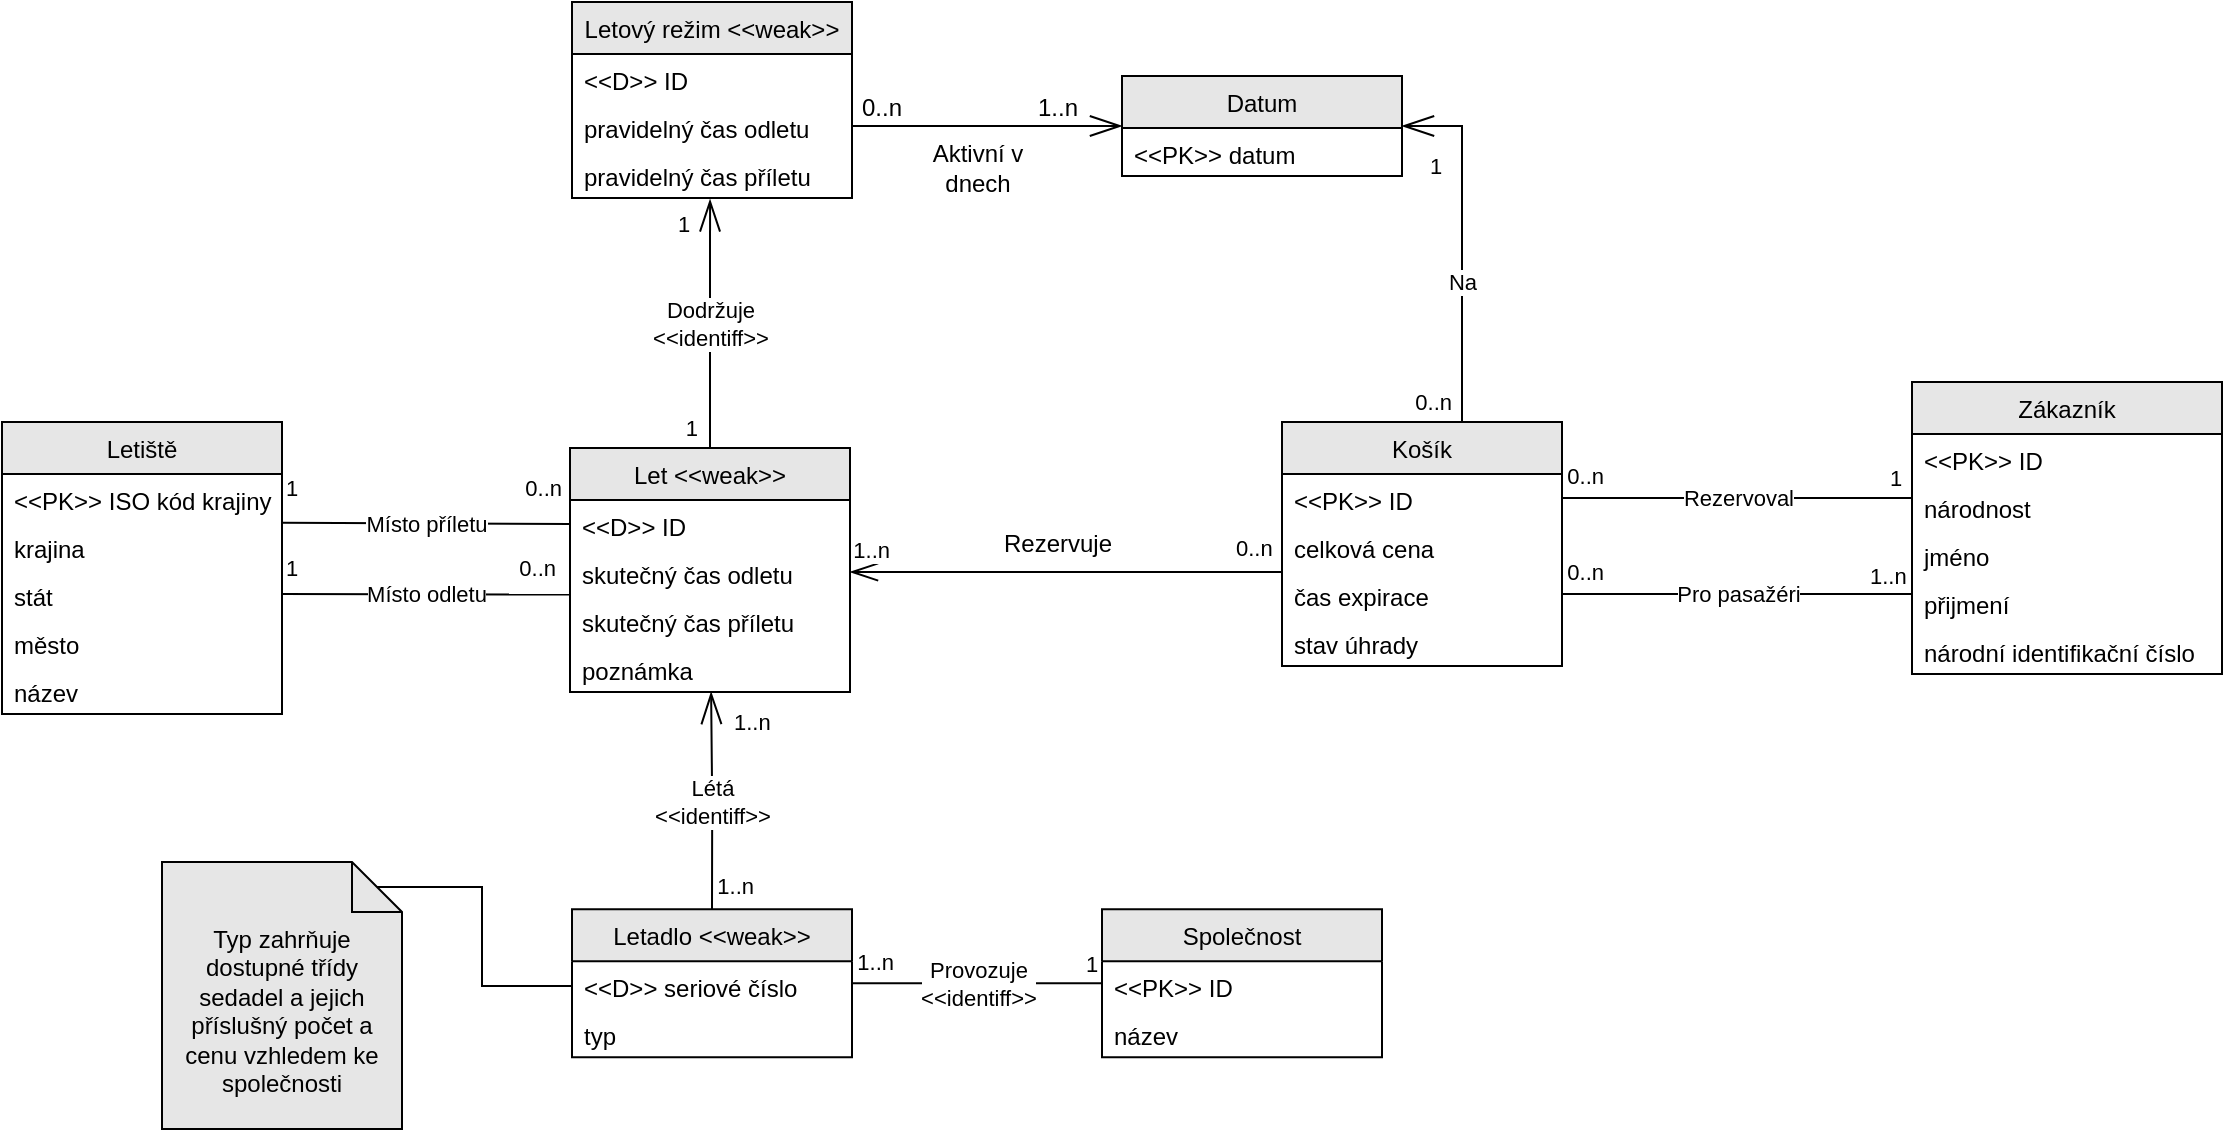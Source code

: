 <mxfile version="21.0.6" type="device"><diagram id="KpUjdJBIyip4Z4B2KwuY" name="Page-2"><mxGraphModel dx="1366" dy="1332" grid="1" gridSize="10" guides="1" tooltips="1" connect="1" arrows="1" fold="1" page="1" pageScale="1" pageWidth="1169" pageHeight="827" math="0" shadow="0"><root><mxCell id="g-7fdiMo0H5EFdbVBHoR-0"/><mxCell id="g-7fdiMo0H5EFdbVBHoR-1" parent="g-7fdiMo0H5EFdbVBHoR-0"/><mxCell id="yTFwx6W_Y-a7E2Nt0q6z-0" value="Let &lt;&lt;weak&gt;&gt;" style="swimlane;fontStyle=0;childLayout=stackLayout;horizontal=1;startSize=26;fillColor=#E6E6E6;horizontalStack=0;resizeParent=1;resizeParentMax=0;resizeLast=0;collapsible=1;marginBottom=0;rounded=0;shadow=0;fontColor=#000000;strokeColor=#000000;swimlaneFillColor=rgba(255, 255, 255, 1);glass=0;sketch=0;" parent="g-7fdiMo0H5EFdbVBHoR-1" vertex="1"><mxGeometry x="314" y="355" width="140" height="122" as="geometry"><mxRectangle x="314" y="355" width="50" height="26" as="alternateBounds"/></mxGeometry></mxCell><mxCell id="yTFwx6W_Y-a7E2Nt0q6z-1" value="&lt;&lt;D&gt;&gt; ID" style="text;strokeColor=none;fillColor=none;align=left;verticalAlign=top;spacingLeft=4;spacingRight=4;overflow=hidden;rotatable=0;points=[[0,0.5],[1,0.5]];portConstraint=eastwest;" parent="yTFwx6W_Y-a7E2Nt0q6z-0" vertex="1"><mxGeometry y="26" width="140" height="24" as="geometry"/></mxCell><mxCell id="yTFwx6W_Y-a7E2Nt0q6z-3" value="skutečný čas odletu" style="text;strokeColor=none;fillColor=none;align=left;verticalAlign=top;spacingLeft=4;spacingRight=4;overflow=hidden;rotatable=0;points=[[0,0.5],[1,0.5]];portConstraint=eastwest;" parent="yTFwx6W_Y-a7E2Nt0q6z-0" vertex="1"><mxGeometry y="50" width="140" height="24" as="geometry"/></mxCell><mxCell id="yTFwx6W_Y-a7E2Nt0q6z-2" value="skutečný čas příletu" style="text;strokeColor=none;fillColor=none;align=left;verticalAlign=top;spacingLeft=4;spacingRight=4;overflow=hidden;rotatable=0;points=[[0,0.5],[1,0.5]];portConstraint=eastwest;" parent="yTFwx6W_Y-a7E2Nt0q6z-0" vertex="1"><mxGeometry y="74" width="140" height="24" as="geometry"/></mxCell><mxCell id="fXSCtiFllhDaufjzDyo2-0" value="poznámka" style="text;strokeColor=none;fillColor=none;align=left;verticalAlign=top;spacingLeft=4;spacingRight=4;overflow=hidden;rotatable=0;points=[[0,0.5],[1,0.5]];portConstraint=eastwest;" parent="yTFwx6W_Y-a7E2Nt0q6z-0" vertex="1"><mxGeometry y="98" width="140" height="24" as="geometry"/></mxCell><mxCell id="yTFwx6W_Y-a7E2Nt0q6z-5" value="Letadlo &lt;&lt;weak&gt;&gt;" style="swimlane;fontStyle=0;childLayout=stackLayout;horizontal=1;startSize=26;fillColor=#E6E6E6;horizontalStack=0;resizeParent=1;resizeParentMax=0;resizeLast=0;collapsible=1;marginBottom=0;rounded=0;shadow=0;fontColor=#000000;strokeColor=#000000;swimlaneFillColor=rgba(255, 255, 255, 1);glass=0;sketch=0;" parent="g-7fdiMo0H5EFdbVBHoR-1" vertex="1"><mxGeometry x="315" y="585.62" width="140" height="74" as="geometry"><mxRectangle x="515" y="560" width="50" height="26" as="alternateBounds"/></mxGeometry></mxCell><mxCell id="yTFwx6W_Y-a7E2Nt0q6z-6" value="&lt;&lt;D&gt;&gt; seriové číslo" style="text;strokeColor=none;fillColor=none;align=left;verticalAlign=top;spacingLeft=4;spacingRight=4;overflow=hidden;rotatable=0;points=[[0,0.5],[1,0.5]];portConstraint=eastwest;" parent="yTFwx6W_Y-a7E2Nt0q6z-5" vertex="1"><mxGeometry y="26" width="140" height="24" as="geometry"/></mxCell><mxCell id="yTFwx6W_Y-a7E2Nt0q6z-9" value="typ" style="text;strokeColor=none;fillColor=none;align=left;verticalAlign=top;spacingLeft=4;spacingRight=4;overflow=hidden;rotatable=0;points=[[0,0.5],[1,0.5]];portConstraint=eastwest;" parent="yTFwx6W_Y-a7E2Nt0q6z-5" vertex="1"><mxGeometry y="50" width="140" height="24" as="geometry"/></mxCell><mxCell id="yTFwx6W_Y-a7E2Nt0q6z-10" value="Košík" style="swimlane;fontStyle=0;childLayout=stackLayout;horizontal=1;startSize=26;fillColor=#E6E6E6;horizontalStack=0;resizeParent=1;resizeParentMax=0;resizeLast=0;collapsible=1;marginBottom=0;fontColor=#000000;strokeColor=#000000;swimlaneLine=1;glass=0;shadow=0;rounded=0;sketch=0;swimlaneFillColor=default;" parent="g-7fdiMo0H5EFdbVBHoR-1" vertex="1"><mxGeometry x="670" y="342" width="140" height="122" as="geometry"><mxRectangle x="515" y="80" width="50" height="26" as="alternateBounds"/></mxGeometry></mxCell><mxCell id="yTFwx6W_Y-a7E2Nt0q6z-11" value="&lt;&lt;PK&gt;&gt; ID" style="text;strokeColor=none;fillColor=none;align=left;verticalAlign=top;spacingLeft=4;spacingRight=4;overflow=hidden;rotatable=0;points=[[0,0.5],[1,0.5]];portConstraint=eastwest;" parent="yTFwx6W_Y-a7E2Nt0q6z-10" vertex="1"><mxGeometry y="26" width="140" height="24" as="geometry"/></mxCell><mxCell id="yTFwx6W_Y-a7E2Nt0q6z-12" value="celková cena" style="text;strokeColor=none;fillColor=none;align=left;verticalAlign=top;spacingLeft=4;spacingRight=4;overflow=hidden;rotatable=0;points=[[0,0.5],[1,0.5]];portConstraint=eastwest;" parent="yTFwx6W_Y-a7E2Nt0q6z-10" vertex="1"><mxGeometry y="50" width="140" height="24" as="geometry"/></mxCell><mxCell id="hnYcVy91dN2pogN36I-w-79" value="čas expirace" style="text;strokeColor=none;fillColor=none;align=left;verticalAlign=top;spacingLeft=4;spacingRight=4;overflow=hidden;rotatable=0;points=[[0,0.5],[1,0.5]];portConstraint=eastwest;" parent="yTFwx6W_Y-a7E2Nt0q6z-10" vertex="1"><mxGeometry y="74" width="140" height="24" as="geometry"/></mxCell><mxCell id="hnYcVy91dN2pogN36I-w-78" value="stav úhrady" style="text;strokeColor=none;fillColor=none;align=left;verticalAlign=top;spacingLeft=4;spacingRight=4;overflow=hidden;rotatable=0;points=[[0,0.5],[1,0.5]];portConstraint=eastwest;" parent="yTFwx6W_Y-a7E2Nt0q6z-10" vertex="1"><mxGeometry y="98" width="140" height="24" as="geometry"/></mxCell><mxCell id="hnYcVy91dN2pogN36I-w-22" value="Zákazník" style="swimlane;fontStyle=0;childLayout=stackLayout;horizontal=1;startSize=26;fillColor=#E6E6E6;horizontalStack=0;resizeParent=1;resizeParentMax=0;resizeLast=0;collapsible=1;marginBottom=0;rounded=0;shadow=0;glass=0;sketch=0;fontColor=#000000;strokeColor=#000000;swimlaneFillColor=default;" parent="g-7fdiMo0H5EFdbVBHoR-1" vertex="1"><mxGeometry x="985" y="322" width="155" height="146" as="geometry"><mxRectangle x="514" y="-170" width="50" height="26" as="alternateBounds"/></mxGeometry></mxCell><mxCell id="hnYcVy91dN2pogN36I-w-23" value="&lt;&lt;PK&gt;&gt; ID" style="text;strokeColor=none;fillColor=none;align=left;verticalAlign=top;spacingLeft=4;spacingRight=4;overflow=hidden;rotatable=0;points=[[0,0.5],[1,0.5]];portConstraint=eastwest;rounded=0;shadow=0;glass=0;sketch=0;fontColor=#000000;startSize=26;" parent="hnYcVy91dN2pogN36I-w-22" vertex="1"><mxGeometry y="26" width="155" height="24" as="geometry"/></mxCell><mxCell id="hnYcVy91dN2pogN36I-w-24" value="národnost" style="text;strokeColor=none;fillColor=none;align=left;verticalAlign=top;spacingLeft=4;spacingRight=4;overflow=hidden;rotatable=0;points=[[0,0.5],[1,0.5]];portConstraint=eastwest;rounded=0;shadow=0;glass=0;sketch=0;fontColor=#000000;startSize=26;" parent="hnYcVy91dN2pogN36I-w-22" vertex="1"><mxGeometry y="50" width="155" height="24" as="geometry"/></mxCell><mxCell id="hnYcVy91dN2pogN36I-w-25" value="jméno" style="text;strokeColor=none;fillColor=none;align=left;verticalAlign=top;spacingLeft=4;spacingRight=4;overflow=hidden;rotatable=0;points=[[0,0.5],[1,0.5]];portConstraint=eastwest;rounded=0;shadow=0;glass=0;sketch=0;fontColor=#000000;startSize=26;" parent="hnYcVy91dN2pogN36I-w-22" vertex="1"><mxGeometry y="74" width="155" height="24" as="geometry"/></mxCell><mxCell id="hnYcVy91dN2pogN36I-w-26" value="přijmení" style="text;strokeColor=none;fillColor=none;align=left;verticalAlign=top;spacingLeft=4;spacingRight=4;overflow=hidden;rotatable=0;points=[[0,0.5],[1,0.5]];portConstraint=eastwest;rounded=0;shadow=0;glass=0;sketch=0;fontColor=#000000;startSize=26;" parent="hnYcVy91dN2pogN36I-w-22" vertex="1"><mxGeometry y="98" width="155" height="24" as="geometry"/></mxCell><mxCell id="hnYcVy91dN2pogN36I-w-27" value="národní identifikační číslo" style="text;strokeColor=none;fillColor=none;align=left;verticalAlign=top;spacingLeft=4;spacingRight=4;overflow=hidden;rotatable=0;points=[[0,0.5],[1,0.5]];portConstraint=eastwest;rounded=0;shadow=0;glass=0;sketch=0;fontColor=#000000;startSize=26;" parent="hnYcVy91dN2pogN36I-w-22" vertex="1"><mxGeometry y="122" width="155" height="24" as="geometry"/></mxCell><mxCell id="hnYcVy91dN2pogN36I-w-33" value="Pro pasažéri" style="endArrow=none;html=1;endSize=12;startArrow=none;startSize=14;startFill=0;edgeStyle=orthogonalEdgeStyle;rounded=0;endFill=0;fontColor=#000000;entryX=1;entryY=0.5;entryDx=0;entryDy=0;" parent="g-7fdiMo0H5EFdbVBHoR-1" target="hnYcVy91dN2pogN36I-w-79" edge="1"><mxGeometry relative="1" as="geometry"><mxPoint x="985" y="428" as="sourcePoint"/><mxPoint x="638.5" y="336" as="targetPoint"/><Array as="points"><mxPoint x="985" y="428"/></Array></mxGeometry></mxCell><mxCell id="hnYcVy91dN2pogN36I-w-34" value="1..n" style="edgeLabel;resizable=0;html=1;align=left;verticalAlign=top;rounded=0;shadow=0;glass=0;sketch=0;fontColor=#000000;startSize=26;strokeColor=#C73500;fillColor=#fa6800;" parent="hnYcVy91dN2pogN36I-w-33" connectable="0" vertex="1"><mxGeometry x="-1" relative="1" as="geometry"><mxPoint x="-23" y="-22" as="offset"/></mxGeometry></mxCell><mxCell id="hnYcVy91dN2pogN36I-w-35" value="0..n" style="edgeLabel;resizable=0;html=1;align=right;verticalAlign=top;rounded=0;shadow=0;glass=0;sketch=0;fontColor=#000000;startSize=26;strokeColor=#C73500;fillColor=#fa6800;" parent="hnYcVy91dN2pogN36I-w-33" connectable="0" vertex="1"><mxGeometry x="1" relative="1" as="geometry"><mxPoint x="21" y="-24" as="offset"/></mxGeometry></mxCell><mxCell id="hnYcVy91dN2pogN36I-w-36" value="Rezervoval" style="endArrow=none;html=1;endSize=12;startArrow=none;startSize=14;startFill=0;edgeStyle=orthogonalEdgeStyle;rounded=0;endFill=0;fontColor=#000000;entryX=1;entryY=0.5;entryDx=0;entryDy=0;" parent="g-7fdiMo0H5EFdbVBHoR-1" target="yTFwx6W_Y-a7E2Nt0q6z-11" edge="1"><mxGeometry relative="1" as="geometry"><mxPoint x="985" y="380" as="sourcePoint"/><mxPoint x="806.0" y="342" as="targetPoint"/><Array as="points"><mxPoint x="985" y="380"/></Array></mxGeometry></mxCell><mxCell id="hnYcVy91dN2pogN36I-w-37" value="1" style="edgeLabel;resizable=0;html=1;align=left;verticalAlign=top;rounded=0;shadow=0;glass=0;sketch=0;fontColor=#000000;startSize=26;strokeColor=#C73500;fillColor=#fa6800;" parent="hnYcVy91dN2pogN36I-w-36" connectable="0" vertex="1"><mxGeometry x="-1" relative="1" as="geometry"><mxPoint x="-13" y="-23" as="offset"/></mxGeometry></mxCell><mxCell id="hnYcVy91dN2pogN36I-w-38" value="0..n" style="edgeLabel;resizable=0;html=1;align=right;verticalAlign=top;rounded=0;shadow=0;glass=0;sketch=0;fontColor=#000000;startSize=26;strokeColor=#C73500;fillColor=#fa6800;" parent="hnYcVy91dN2pogN36I-w-36" connectable="0" vertex="1"><mxGeometry x="1" relative="1" as="geometry"><mxPoint x="21" y="-24" as="offset"/></mxGeometry></mxCell><mxCell id="hnYcVy91dN2pogN36I-w-39" value="Létá&lt;br&gt;&amp;lt;&amp;lt;identiff&amp;gt;&amp;gt;" style="endArrow=none;html=1;endSize=12;startArrow=openThin;startSize=14;startFill=0;edgeStyle=orthogonalEdgeStyle;rounded=0;endFill=0;fontColor=#000000;entryX=0.5;entryY=0;entryDx=0;entryDy=0;exitX=0.504;exitY=1.016;exitDx=0;exitDy=0;exitPerimeter=0;" parent="g-7fdiMo0H5EFdbVBHoR-1" target="yTFwx6W_Y-a7E2Nt0q6z-5" edge="1"><mxGeometry relative="1" as="geometry"><mxPoint x="384.56" y="477.004" as="sourcePoint"/><mxPoint x="384.66" y="579.62" as="targetPoint"/><Array as="points"/></mxGeometry></mxCell><mxCell id="hnYcVy91dN2pogN36I-w-40" value="1..n" style="edgeLabel;resizable=0;html=1;align=left;verticalAlign=top;rounded=0;shadow=0;glass=0;sketch=0;fontColor=#000000;startSize=26;strokeColor=#C73500;fillColor=#fa6800;labelBackgroundColor=default;" parent="hnYcVy91dN2pogN36I-w-39" connectable="0" vertex="1"><mxGeometry x="-1" relative="1" as="geometry"><mxPoint x="9" y="2" as="offset"/></mxGeometry></mxCell><mxCell id="hnYcVy91dN2pogN36I-w-41" value="1..n" style="edgeLabel;resizable=0;html=1;align=right;verticalAlign=top;rounded=0;shadow=0;glass=0;sketch=0;fontColor=#000000;startSize=26;strokeColor=#C73500;fillColor=#fa6800;" parent="hnYcVy91dN2pogN36I-w-39" connectable="0" vertex="1"><mxGeometry x="1" relative="1" as="geometry"><mxPoint x="21" y="-24" as="offset"/></mxGeometry></mxCell><mxCell id="hnYcVy91dN2pogN36I-w-43" value="Společnost" style="swimlane;fontStyle=0;childLayout=stackLayout;horizontal=1;startSize=26;fillColor=#E6E6E6;horizontalStack=0;resizeParent=1;resizeParentMax=0;resizeLast=0;collapsible=1;marginBottom=0;rounded=0;shadow=0;glass=0;sketch=0;fontColor=#000000;strokeColor=#000000;swimlaneFillColor=default;" parent="g-7fdiMo0H5EFdbVBHoR-1" vertex="1"><mxGeometry x="580.0" y="585.62" width="140" height="74" as="geometry"><mxRectangle x="760.0" y="560" width="50" height="26" as="alternateBounds"/></mxGeometry></mxCell><mxCell id="hnYcVy91dN2pogN36I-w-44" value="&lt;&lt;PK&gt;&gt; ID" style="text;strokeColor=none;fillColor=none;align=left;verticalAlign=top;spacingLeft=4;spacingRight=4;overflow=hidden;rotatable=0;points=[[0,0.5],[1,0.5]];portConstraint=eastwest;rounded=0;shadow=0;glass=0;sketch=0;fontColor=#000000;startSize=26;" parent="hnYcVy91dN2pogN36I-w-43" vertex="1"><mxGeometry y="26" width="140" height="24" as="geometry"/></mxCell><mxCell id="hnYcVy91dN2pogN36I-w-45" value="název" style="text;strokeColor=none;fillColor=none;align=left;verticalAlign=top;spacingLeft=4;spacingRight=4;overflow=hidden;rotatable=0;points=[[0,0.5],[1,0.5]];portConstraint=eastwest;rounded=0;shadow=0;glass=0;sketch=0;fontColor=#000000;startSize=26;" parent="hnYcVy91dN2pogN36I-w-43" vertex="1"><mxGeometry y="50" width="140" height="24" as="geometry"/></mxCell><mxCell id="hnYcVy91dN2pogN36I-w-46" value="Provozuje&lt;br&gt;&amp;lt;&amp;lt;identiff&amp;gt;&amp;gt;" style="endArrow=none;html=1;endSize=12;startArrow=none;startSize=14;startFill=0;edgeStyle=orthogonalEdgeStyle;rounded=0;endFill=0;fontColor=#000000;entryX=1;entryY=0.5;entryDx=0;entryDy=0;exitX=0;exitY=0.5;exitDx=0;exitDy=0;" parent="g-7fdiMo0H5EFdbVBHoR-1" source="hnYcVy91dN2pogN36I-w-43" target="yTFwx6W_Y-a7E2Nt0q6z-5" edge="1"><mxGeometry relative="1" as="geometry"><mxPoint x="550" y="622.62" as="sourcePoint"/><mxPoint x="490" y="705.62" as="targetPoint"/></mxGeometry></mxCell><mxCell id="hnYcVy91dN2pogN36I-w-47" value="1" style="edgeLabel;resizable=0;html=1;align=left;verticalAlign=top;rounded=0;shadow=0;glass=0;sketch=0;fontColor=#000000;startSize=26;strokeColor=#C73500;fillColor=#fa6800;" parent="hnYcVy91dN2pogN36I-w-46" connectable="0" vertex="1"><mxGeometry x="-1" relative="1" as="geometry"><mxPoint x="-10" y="-23" as="offset"/></mxGeometry></mxCell><mxCell id="hnYcVy91dN2pogN36I-w-48" value="1..n" style="edgeLabel;resizable=0;html=1;align=right;verticalAlign=top;rounded=0;shadow=0;glass=0;sketch=0;fontColor=#000000;startSize=26;strokeColor=#C73500;fillColor=#fa6800;" parent="hnYcVy91dN2pogN36I-w-46" connectable="0" vertex="1"><mxGeometry x="1" relative="1" as="geometry"><mxPoint x="21" y="-24" as="offset"/></mxGeometry></mxCell><mxCell id="hnYcVy91dN2pogN36I-w-52" value="Letiště" style="swimlane;fontStyle=0;childLayout=stackLayout;horizontal=1;startSize=26;fillColor=#E6E6E6;horizontalStack=0;resizeParent=1;resizeParentMax=0;resizeLast=0;collapsible=1;marginBottom=0;rounded=0;shadow=0;glass=0;sketch=0;fontColor=#000000;strokeColor=#000000;swimlaneFillColor=default;" parent="g-7fdiMo0H5EFdbVBHoR-1" vertex="1"><mxGeometry x="30.0" y="342" width="140" height="146" as="geometry"><mxRectangle x="450" y="-430" width="50" height="26" as="alternateBounds"/></mxGeometry></mxCell><mxCell id="hnYcVy91dN2pogN36I-w-53" value="&lt;&lt;PK&gt;&gt; ISO kód krajiny" style="text;strokeColor=none;fillColor=none;align=left;verticalAlign=top;spacingLeft=4;spacingRight=4;overflow=hidden;rotatable=0;points=[[0,0.5],[1,0.5]];portConstraint=eastwest;rounded=0;shadow=0;glass=0;sketch=0;fontColor=#000000;startSize=26;" parent="hnYcVy91dN2pogN36I-w-52" vertex="1"><mxGeometry y="26" width="140" height="24" as="geometry"/></mxCell><mxCell id="hnYcVy91dN2pogN36I-w-54" value="krajina" style="text;strokeColor=none;fillColor=none;align=left;verticalAlign=top;spacingLeft=4;spacingRight=4;overflow=hidden;rotatable=0;points=[[0,0.5],[1,0.5]];portConstraint=eastwest;rounded=0;shadow=0;glass=0;sketch=0;fontColor=#000000;startSize=26;" parent="hnYcVy91dN2pogN36I-w-52" vertex="1"><mxGeometry y="50" width="140" height="24" as="geometry"/></mxCell><mxCell id="hnYcVy91dN2pogN36I-w-55" value="stát" style="text;strokeColor=none;fillColor=none;align=left;verticalAlign=top;spacingLeft=4;spacingRight=4;overflow=hidden;rotatable=0;points=[[0,0.5],[1,0.5]];portConstraint=eastwest;rounded=0;shadow=0;glass=0;sketch=0;fontColor=#000000;startSize=26;" parent="hnYcVy91dN2pogN36I-w-52" vertex="1"><mxGeometry y="74" width="140" height="24" as="geometry"/></mxCell><mxCell id="hnYcVy91dN2pogN36I-w-56" value="město" style="text;strokeColor=none;fillColor=none;align=left;verticalAlign=top;spacingLeft=4;spacingRight=4;overflow=hidden;rotatable=0;points=[[0,0.5],[1,0.5]];portConstraint=eastwest;rounded=0;shadow=0;glass=0;sketch=0;fontColor=#000000;startSize=26;" parent="hnYcVy91dN2pogN36I-w-52" vertex="1"><mxGeometry y="98" width="140" height="24" as="geometry"/></mxCell><mxCell id="hnYcVy91dN2pogN36I-w-57" value="název" style="text;strokeColor=none;fillColor=none;align=left;verticalAlign=top;spacingLeft=4;spacingRight=4;overflow=hidden;rotatable=0;points=[[0,0.5],[1,0.5]];portConstraint=eastwest;rounded=0;shadow=0;glass=0;sketch=0;fontColor=#000000;startSize=26;" parent="hnYcVy91dN2pogN36I-w-52" vertex="1"><mxGeometry y="122" width="140" height="24" as="geometry"/></mxCell><mxCell id="hnYcVy91dN2pogN36I-w-58" value="Místo odletu" style="endArrow=none;html=1;endSize=12;startArrow=none;startSize=14;startFill=0;edgeStyle=orthogonalEdgeStyle;rounded=0;endFill=0;fontColor=#000000;entryX=0;entryY=-0.028;entryDx=0;entryDy=0;entryPerimeter=0;exitX=1;exitY=0.5;exitDx=0;exitDy=0;" parent="g-7fdiMo0H5EFdbVBHoR-1" source="hnYcVy91dN2pogN36I-w-55" target="yTFwx6W_Y-a7E2Nt0q6z-2" edge="1"><mxGeometry relative="1" as="geometry"><mxPoint x="80" y="422" as="sourcePoint"/><mxPoint x="260" y="472" as="targetPoint"/><Array as="points"><mxPoint x="314" y="428"/></Array></mxGeometry></mxCell><mxCell id="hnYcVy91dN2pogN36I-w-59" value="1" style="edgeLabel;resizable=0;html=1;align=left;verticalAlign=top;rounded=0;shadow=0;glass=0;sketch=0;fontColor=#000000;startSize=26;strokeColor=#C73500;fillColor=#fa6800;" parent="hnYcVy91dN2pogN36I-w-58" connectable="0" vertex="1"><mxGeometry x="-1" relative="1" as="geometry"><mxPoint y="-26" as="offset"/></mxGeometry></mxCell><mxCell id="hnYcVy91dN2pogN36I-w-60" value="0..n" style="edgeLabel;resizable=0;html=1;align=right;verticalAlign=top;rounded=0;shadow=0;glass=0;sketch=0;fontColor=#000000;startSize=26;strokeColor=#C73500;fillColor=#fa6800;" parent="hnYcVy91dN2pogN36I-w-58" connectable="0" vertex="1"><mxGeometry x="1" relative="1" as="geometry"><mxPoint x="-7" y="-26" as="offset"/></mxGeometry></mxCell><mxCell id="hnYcVy91dN2pogN36I-w-61" value="Místo příletu" style="endArrow=none;html=1;endSize=12;startArrow=none;startSize=14;startFill=0;edgeStyle=orthogonalEdgeStyle;rounded=0;endFill=0;fontColor=#000000;entryX=0;entryY=0.5;entryDx=0;entryDy=0;exitX=0.998;exitY=0.015;exitDx=0;exitDy=0;exitPerimeter=0;" parent="g-7fdiMo0H5EFdbVBHoR-1" source="hnYcVy91dN2pogN36I-w-54" target="yTFwx6W_Y-a7E2Nt0q6z-1" edge="1"><mxGeometry relative="1" as="geometry"><mxPoint x="80" y="392" as="sourcePoint"/><mxPoint x="314" y="292" as="targetPoint"/><Array as="points"><mxPoint x="314" y="393"/></Array></mxGeometry></mxCell><mxCell id="hnYcVy91dN2pogN36I-w-62" value="1" style="edgeLabel;resizable=0;html=1;align=left;verticalAlign=top;rounded=0;shadow=0;glass=0;sketch=0;fontColor=#000000;startSize=26;strokeColor=#C73500;fillColor=#fa6800;" parent="hnYcVy91dN2pogN36I-w-61" connectable="0" vertex="1"><mxGeometry x="-1" relative="1" as="geometry"><mxPoint y="-30" as="offset"/></mxGeometry></mxCell><mxCell id="hnYcVy91dN2pogN36I-w-63" value="0..n" style="edgeLabel;resizable=0;html=1;align=right;verticalAlign=top;rounded=0;shadow=0;glass=0;sketch=0;fontColor=#000000;startSize=26;strokeColor=#C73500;fillColor=#fa6800;" parent="hnYcVy91dN2pogN36I-w-61" connectable="0" vertex="1"><mxGeometry x="1" relative="1" as="geometry"><mxPoint x="-4" y="-31" as="offset"/></mxGeometry></mxCell><mxCell id="hnYcVy91dN2pogN36I-w-69" style="edgeStyle=orthogonalEdgeStyle;rounded=0;orthogonalLoop=1;jettySize=auto;html=1;exitX=0;exitY=0;exitDx=107.5;exitDy=12.5;exitPerimeter=0;entryX=0;entryY=0.5;entryDx=0;entryDy=0;fontColor=#000000;startArrow=none;startFill=0;endArrow=none;endFill=0;startSize=26;" parent="g-7fdiMo0H5EFdbVBHoR-1" source="hnYcVy91dN2pogN36I-w-68" target="yTFwx6W_Y-a7E2Nt0q6z-9" edge="1"><mxGeometry relative="1" as="geometry"><Array as="points"><mxPoint x="270" y="574"/><mxPoint x="270" y="624"/></Array></mxGeometry></mxCell><mxCell id="hnYcVy91dN2pogN36I-w-68" value="Typ zahrňuje dostupné třídy sedadel a jejich příslušný počet a cenu vzhledem ke společnosti" style="shape=note2;boundedLbl=1;whiteSpace=wrap;html=1;size=25;verticalAlign=top;align=center;rounded=0;shadow=0;glass=0;sketch=0;fontColor=#000000;startSize=26;strokeColor=#000000;fillColor=#E6E6E6;" parent="g-7fdiMo0H5EFdbVBHoR-1" vertex="1"><mxGeometry x="110" y="562" width="120" height="133.5" as="geometry"/></mxCell><mxCell id="Tnr-7qrrPeQK5-RQ5_0D-0" value="" style="endArrow=openThin;html=1;endSize=12;startArrow=none;startSize=14;startFill=0;rounded=0;endFill=0;fontColor=#000000;entryX=1;entryY=0.5;entryDx=0;entryDy=0;exitX=0.002;exitY=0.044;exitDx=0;exitDy=0;exitPerimeter=0;" parent="g-7fdiMo0H5EFdbVBHoR-1" source="hnYcVy91dN2pogN36I-w-79" target="yTFwx6W_Y-a7E2Nt0q6z-3" edge="1"><mxGeometry relative="1" as="geometry"><mxPoint x="650" y="402" as="sourcePoint"/><mxPoint x="470" y="403.5" as="targetPoint"/></mxGeometry></mxCell><mxCell id="Tnr-7qrrPeQK5-RQ5_0D-1" value="0..n" style="edgeLabel;resizable=0;html=1;align=left;verticalAlign=top;rounded=0;shadow=0;glass=0;sketch=0;fontColor=#000000;startSize=26;strokeColor=#C73500;fillColor=#fa6800;" parent="Tnr-7qrrPeQK5-RQ5_0D-0" connectable="0" vertex="1"><mxGeometry x="-1" relative="1" as="geometry"><mxPoint x="-25" y="-25" as="offset"/></mxGeometry></mxCell><mxCell id="Tnr-7qrrPeQK5-RQ5_0D-2" value="1..n" style="edgeLabel;resizable=0;html=1;align=right;verticalAlign=top;rounded=0;shadow=0;glass=0;sketch=0;fontColor=#000000;startSize=26;strokeColor=#C73500;fillColor=#fa6800;" parent="Tnr-7qrrPeQK5-RQ5_0D-0" connectable="0" vertex="1"><mxGeometry x="1" relative="1" as="geometry"><mxPoint x="21" y="-24" as="offset"/></mxGeometry></mxCell><mxCell id="Tnr-7qrrPeQK5-RQ5_0D-5" value="Letový režim &lt;&lt;weak&gt;&gt;" style="swimlane;fontStyle=0;childLayout=stackLayout;horizontal=1;startSize=26;fillColor=#E6E6E6;horizontalStack=0;resizeParent=1;resizeParentMax=0;resizeLast=0;collapsible=1;marginBottom=0;rounded=0;shadow=0;glass=0;sketch=0;fontColor=#000000;strokeColor=#000000;swimlaneFillColor=default;labelBackgroundColor=none;" parent="g-7fdiMo0H5EFdbVBHoR-1" vertex="1"><mxGeometry x="315.0" y="132" width="140" height="98" as="geometry"><mxRectangle x="450" y="-430" width="50" height="26" as="alternateBounds"/></mxGeometry></mxCell><mxCell id="Tnr-7qrrPeQK5-RQ5_0D-6" value="&lt;&lt;D&gt;&gt; ID" style="text;strokeColor=none;fillColor=none;align=left;verticalAlign=top;spacingLeft=4;spacingRight=4;overflow=hidden;rotatable=0;points=[[0,0.5],[1,0.5]];portConstraint=eastwest;rounded=0;shadow=0;glass=0;sketch=0;fontColor=#000000;startSize=26;labelBackgroundColor=default;" parent="Tnr-7qrrPeQK5-RQ5_0D-5" vertex="1"><mxGeometry y="26" width="140" height="24" as="geometry"/></mxCell><mxCell id="Tnr-7qrrPeQK5-RQ5_0D-10" value="pravidelný čas odletu" style="text;strokeColor=none;fillColor=none;align=left;verticalAlign=top;spacingLeft=4;spacingRight=4;overflow=hidden;rotatable=0;points=[[0,0.5],[1,0.5]];portConstraint=eastwest;rounded=0;shadow=0;glass=0;sketch=0;fontColor=#000000;startSize=26;labelBackgroundColor=default;" parent="Tnr-7qrrPeQK5-RQ5_0D-5" vertex="1"><mxGeometry y="50" width="140" height="24" as="geometry"/></mxCell><mxCell id="Tnr-7qrrPeQK5-RQ5_0D-11" value="pravidelný čas příletu" style="text;strokeColor=none;fillColor=none;align=left;verticalAlign=top;spacingLeft=4;spacingRight=4;overflow=hidden;rotatable=0;points=[[0,0.5],[1,0.5]];portConstraint=eastwest;rounded=0;shadow=0;glass=0;sketch=0;fontColor=#000000;startSize=26;labelBackgroundColor=default;" parent="Tnr-7qrrPeQK5-RQ5_0D-5" vertex="1"><mxGeometry y="74" width="140" height="24" as="geometry"/></mxCell><mxCell id="Tnr-7qrrPeQK5-RQ5_0D-7" value="Dodržuje&lt;br&gt;&amp;lt;&amp;lt;identiff&amp;gt;&amp;gt;" style="endArrow=none;html=1;endSize=12;startArrow=openThin;startSize=14;startFill=0;edgeStyle=orthogonalEdgeStyle;rounded=0;endFill=0;fontColor=#000000;entryX=0.5;entryY=0;entryDx=0;entryDy=0;exitX=0.493;exitY=1.028;exitDx=0;exitDy=0;exitPerimeter=0;" parent="g-7fdiMo0H5EFdbVBHoR-1" source="Tnr-7qrrPeQK5-RQ5_0D-11" target="yTFwx6W_Y-a7E2Nt0q6z-0" edge="1"><mxGeometry relative="1" as="geometry"><mxPoint x="383.86" y="234.096" as="sourcePoint"/><mxPoint x="280" y="336" as="targetPoint"/><Array as="points"/></mxGeometry></mxCell><mxCell id="Tnr-7qrrPeQK5-RQ5_0D-8" value="1" style="edgeLabel;resizable=0;html=1;align=left;verticalAlign=top;rounded=0;shadow=0;glass=0;sketch=0;fontColor=#000000;startSize=26;strokeColor=#C73500;fillColor=#fa6800;labelBackgroundColor=none;rotation=0;" parent="Tnr-7qrrPeQK5-RQ5_0D-7" connectable="0" vertex="1"><mxGeometry x="-1" relative="1" as="geometry"><mxPoint x="-18" y="-1" as="offset"/></mxGeometry></mxCell><mxCell id="Tnr-7qrrPeQK5-RQ5_0D-9" value="1" style="edgeLabel;resizable=0;html=1;align=right;verticalAlign=top;rounded=0;shadow=0;glass=0;sketch=0;fontColor=#000000;startSize=26;strokeColor=#C73500;fillColor=#fa6800;labelBackgroundColor=none;rotation=0;" parent="Tnr-7qrrPeQK5-RQ5_0D-7" connectable="0" vertex="1"><mxGeometry x="1" relative="1" as="geometry"><mxPoint x="-5" y="-23" as="offset"/></mxGeometry></mxCell><mxCell id="ib5BJ2OlmxEPBvw0hdgC-0" value="Datum" style="swimlane;fontStyle=0;childLayout=stackLayout;horizontal=1;startSize=26;fillColor=#E6E6E6;horizontalStack=0;resizeParent=1;resizeParentMax=0;resizeLast=0;collapsible=1;marginBottom=0;rounded=0;shadow=0;glass=0;sketch=0;fontColor=#000000;strokeColor=#000000;swimlaneFillColor=default;labelBackgroundColor=none;" parent="g-7fdiMo0H5EFdbVBHoR-1" vertex="1"><mxGeometry x="590.0" y="169" width="140" height="50" as="geometry"><mxRectangle x="450" y="-430" width="50" height="26" as="alternateBounds"/></mxGeometry></mxCell><mxCell id="ib5BJ2OlmxEPBvw0hdgC-1" value="&lt;&lt;PK&gt;&gt; datum" style="text;strokeColor=none;fillColor=none;align=left;verticalAlign=top;spacingLeft=4;spacingRight=4;overflow=hidden;rotatable=0;points=[[0,0.5],[1,0.5]];portConstraint=eastwest;rounded=0;shadow=0;glass=0;sketch=0;fontColor=#000000;startSize=26;labelBackgroundColor=default;" parent="ib5BJ2OlmxEPBvw0hdgC-0" vertex="1"><mxGeometry y="26" width="140" height="24" as="geometry"/></mxCell><mxCell id="ib5BJ2OlmxEPBvw0hdgC-4" style="edgeStyle=orthogonalEdgeStyle;rounded=0;orthogonalLoop=1;jettySize=auto;html=1;entryX=0;entryY=0.5;entryDx=0;entryDy=0;endArrow=openThin;endFill=0;endSize=14;" parent="g-7fdiMo0H5EFdbVBHoR-1" source="Tnr-7qrrPeQK5-RQ5_0D-10" target="ib5BJ2OlmxEPBvw0hdgC-0" edge="1"><mxGeometry relative="1" as="geometry"/></mxCell><mxCell id="ib5BJ2OlmxEPBvw0hdgC-5" value="0..n" style="text;html=1;strokeColor=none;fillColor=none;align=center;verticalAlign=middle;whiteSpace=wrap;rounded=0;" parent="g-7fdiMo0H5EFdbVBHoR-1" vertex="1"><mxGeometry x="460" y="180" width="20" height="10" as="geometry"/></mxCell><mxCell id="ib5BJ2OlmxEPBvw0hdgC-6" value="1..n" style="text;html=1;strokeColor=none;fillColor=none;align=center;verticalAlign=middle;whiteSpace=wrap;rounded=0;" parent="g-7fdiMo0H5EFdbVBHoR-1" vertex="1"><mxGeometry x="548" y="180" width="20" height="10" as="geometry"/></mxCell><mxCell id="ib5BJ2OlmxEPBvw0hdgC-11" value="Na" style="endArrow=none;html=1;endSize=12;startArrow=openThin;startSize=14;startFill=0;edgeStyle=orthogonalEdgeStyle;rounded=0;endFill=0;fontColor=#000000;exitX=1;exitY=0.5;exitDx=0;exitDy=0;" parent="g-7fdiMo0H5EFdbVBHoR-1" source="ib5BJ2OlmxEPBvw0hdgC-0" edge="1"><mxGeometry x="0.213" relative="1" as="geometry"><mxPoint x="575.02" y="212.002" as="sourcePoint"/><mxPoint x="760" y="342" as="targetPoint"/><Array as="points"><mxPoint x="760" y="194"/><mxPoint x="760" y="342"/></Array><mxPoint as="offset"/></mxGeometry></mxCell><mxCell id="ib5BJ2OlmxEPBvw0hdgC-12" value="1" style="edgeLabel;resizable=0;html=1;align=left;verticalAlign=top;rounded=0;shadow=0;glass=0;sketch=0;fontColor=#000000;startSize=26;strokeColor=#C73500;fillColor=#fa6800;labelBackgroundColor=none;rotation=0;" parent="ib5BJ2OlmxEPBvw0hdgC-11" connectable="0" vertex="1"><mxGeometry x="-1" relative="1" as="geometry"><mxPoint x="12" y="7" as="offset"/></mxGeometry></mxCell><mxCell id="ib5BJ2OlmxEPBvw0hdgC-13" value="0..n" style="edgeLabel;resizable=0;html=1;align=right;verticalAlign=top;rounded=0;shadow=0;glass=0;sketch=0;fontColor=#000000;startSize=26;strokeColor=#C73500;fillColor=#fa6800;labelBackgroundColor=none;rotation=0;" parent="ib5BJ2OlmxEPBvw0hdgC-11" connectable="0" vertex="1"><mxGeometry x="1" relative="1" as="geometry"><mxPoint x="-5" y="-23" as="offset"/></mxGeometry></mxCell><mxCell id="ib5BJ2OlmxEPBvw0hdgC-14" value="Rezervuje" style="text;html=1;strokeColor=none;fillColor=none;align=center;verticalAlign=middle;whiteSpace=wrap;rounded=0;" parent="g-7fdiMo0H5EFdbVBHoR-1" vertex="1"><mxGeometry x="528" y="388" width="60" height="30" as="geometry"/></mxCell><mxCell id="ib5BJ2OlmxEPBvw0hdgC-15" value="Aktivní v dnech" style="text;html=1;strokeColor=none;fillColor=none;align=center;verticalAlign=middle;whiteSpace=wrap;rounded=0;" parent="g-7fdiMo0H5EFdbVBHoR-1" vertex="1"><mxGeometry x="488" y="200" width="60" height="30" as="geometry"/></mxCell></root></mxGraphModel></diagram></mxfile>